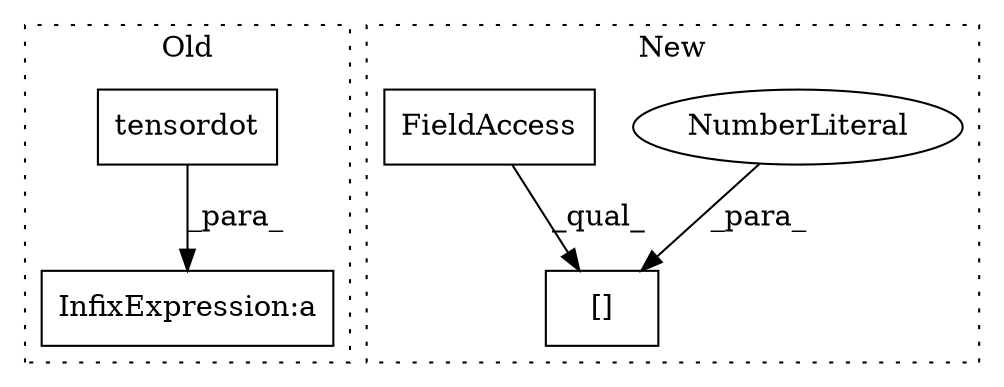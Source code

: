 digraph G {
subgraph cluster0 {
1 [label="tensordot" a="32" s="6644,6683" l="10,2" shape="box"];
5 [label="InfixExpression:a" a="27" s="6635" l="3" shape="box"];
label = "Old";
style="dotted";
}
subgraph cluster1 {
2 [label="[]" a="2" s="7569,7578" l="8,1" shape="box"];
3 [label="NumberLiteral" a="34" s="7577" l="1" shape="ellipse"];
4 [label="FieldAccess" a="22" s="7569" l="7" shape="box"];
label = "New";
style="dotted";
}
1 -> 5 [label="_para_"];
3 -> 2 [label="_para_"];
4 -> 2 [label="_qual_"];
}